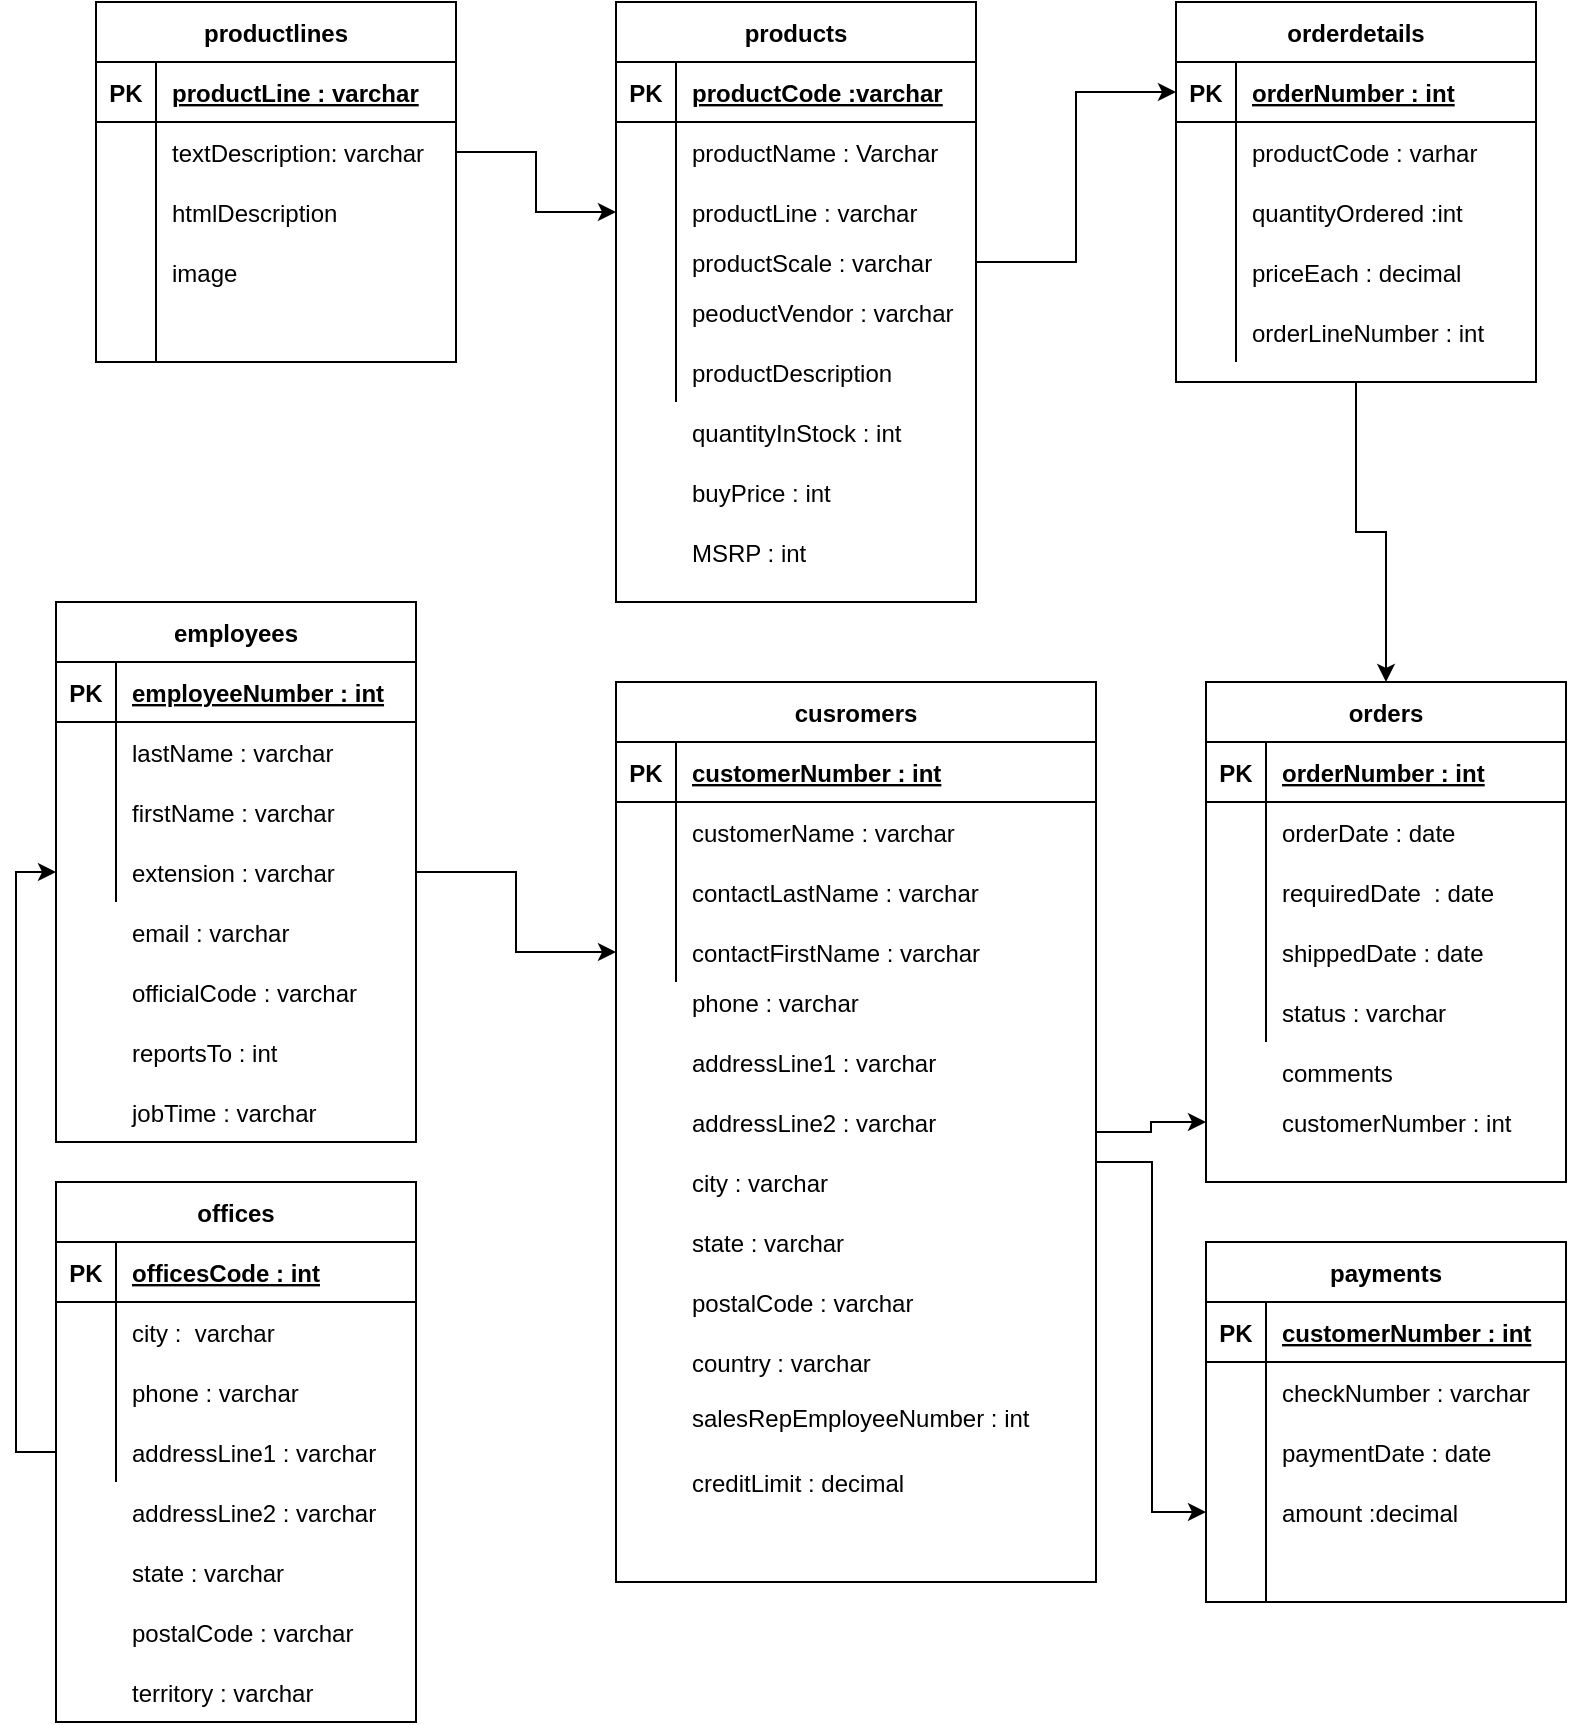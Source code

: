 <mxfile version="15.7.0" type="device"><diagram id="C5RBs43oDa-KdzZeNtuy" name="Page-1"><mxGraphModel dx="1320" dy="425" grid="1" gridSize="10" guides="1" tooltips="1" connect="1" arrows="1" fold="1" page="1" pageScale="1" pageWidth="827" pageHeight="1169" math="0" shadow="0"><root><mxCell id="WIyWlLk6GJQsqaUBKTNV-0"/><mxCell id="WIyWlLk6GJQsqaUBKTNV-1" parent="WIyWlLk6GJQsqaUBKTNV-0"/><mxCell id="HrNl_yJTbMuyoKswb4IN-84" value="products" style="shape=table;startSize=30;container=1;collapsible=1;childLayout=tableLayout;fixedRows=1;rowLines=0;fontStyle=1;align=center;resizeLast=1;" vertex="1" parent="WIyWlLk6GJQsqaUBKTNV-1"><mxGeometry x="320" y="40" width="180" height="300" as="geometry"/></mxCell><mxCell id="HrNl_yJTbMuyoKswb4IN-85" value="" style="shape=partialRectangle;collapsible=0;dropTarget=0;pointerEvents=0;fillColor=none;top=0;left=0;bottom=1;right=0;points=[[0,0.5],[1,0.5]];portConstraint=eastwest;" vertex="1" parent="HrNl_yJTbMuyoKswb4IN-84"><mxGeometry y="30" width="180" height="30" as="geometry"/></mxCell><mxCell id="HrNl_yJTbMuyoKswb4IN-86" value="PK" style="shape=partialRectangle;connectable=0;fillColor=none;top=0;left=0;bottom=0;right=0;fontStyle=1;overflow=hidden;" vertex="1" parent="HrNl_yJTbMuyoKswb4IN-85"><mxGeometry width="30" height="30" as="geometry"><mxRectangle width="30" height="30" as="alternateBounds"/></mxGeometry></mxCell><mxCell id="HrNl_yJTbMuyoKswb4IN-87" value="productCode :varchar" style="shape=partialRectangle;connectable=0;fillColor=none;top=0;left=0;bottom=0;right=0;align=left;spacingLeft=6;fontStyle=5;overflow=hidden;" vertex="1" parent="HrNl_yJTbMuyoKswb4IN-85"><mxGeometry x="30" width="150" height="30" as="geometry"><mxRectangle width="150" height="30" as="alternateBounds"/></mxGeometry></mxCell><mxCell id="HrNl_yJTbMuyoKswb4IN-88" value="" style="shape=partialRectangle;collapsible=0;dropTarget=0;pointerEvents=0;fillColor=none;top=0;left=0;bottom=0;right=0;points=[[0,0.5],[1,0.5]];portConstraint=eastwest;" vertex="1" parent="HrNl_yJTbMuyoKswb4IN-84"><mxGeometry y="60" width="180" height="30" as="geometry"/></mxCell><mxCell id="HrNl_yJTbMuyoKswb4IN-89" value="" style="shape=partialRectangle;connectable=0;fillColor=none;top=0;left=0;bottom=0;right=0;editable=1;overflow=hidden;" vertex="1" parent="HrNl_yJTbMuyoKswb4IN-88"><mxGeometry width="30" height="30" as="geometry"><mxRectangle width="30" height="30" as="alternateBounds"/></mxGeometry></mxCell><mxCell id="HrNl_yJTbMuyoKswb4IN-90" value="productName : Varchar" style="shape=partialRectangle;connectable=0;fillColor=none;top=0;left=0;bottom=0;right=0;align=left;spacingLeft=6;overflow=hidden;" vertex="1" parent="HrNl_yJTbMuyoKswb4IN-88"><mxGeometry x="30" width="150" height="30" as="geometry"><mxRectangle width="150" height="30" as="alternateBounds"/></mxGeometry></mxCell><mxCell id="HrNl_yJTbMuyoKswb4IN-91" value="" style="shape=partialRectangle;collapsible=0;dropTarget=0;pointerEvents=0;fillColor=none;top=0;left=0;bottom=0;right=0;points=[[0,0.5],[1,0.5]];portConstraint=eastwest;" vertex="1" parent="HrNl_yJTbMuyoKswb4IN-84"><mxGeometry y="90" width="180" height="30" as="geometry"/></mxCell><mxCell id="HrNl_yJTbMuyoKswb4IN-92" value="" style="shape=partialRectangle;connectable=0;fillColor=none;top=0;left=0;bottom=0;right=0;editable=1;overflow=hidden;" vertex="1" parent="HrNl_yJTbMuyoKswb4IN-91"><mxGeometry width="30" height="30" as="geometry"><mxRectangle width="30" height="30" as="alternateBounds"/></mxGeometry></mxCell><mxCell id="HrNl_yJTbMuyoKswb4IN-93" value="productLine : varchar" style="shape=partialRectangle;connectable=0;fillColor=none;top=0;left=0;bottom=0;right=0;align=left;spacingLeft=6;overflow=hidden;" vertex="1" parent="HrNl_yJTbMuyoKswb4IN-91"><mxGeometry x="30" width="150" height="30" as="geometry"><mxRectangle width="150" height="30" as="alternateBounds"/></mxGeometry></mxCell><mxCell id="HrNl_yJTbMuyoKswb4IN-94" value="" style="shape=partialRectangle;collapsible=0;dropTarget=0;pointerEvents=0;fillColor=none;top=0;left=0;bottom=0;right=0;points=[[0,0.5],[1,0.5]];portConstraint=eastwest;" vertex="1" parent="HrNl_yJTbMuyoKswb4IN-84"><mxGeometry y="120" width="180" height="20" as="geometry"/></mxCell><mxCell id="HrNl_yJTbMuyoKswb4IN-95" value="" style="shape=partialRectangle;connectable=0;fillColor=none;top=0;left=0;bottom=0;right=0;editable=1;overflow=hidden;" vertex="1" parent="HrNl_yJTbMuyoKswb4IN-94"><mxGeometry width="30" height="20" as="geometry"><mxRectangle width="30" height="20" as="alternateBounds"/></mxGeometry></mxCell><mxCell id="HrNl_yJTbMuyoKswb4IN-96" value="productScale : varchar " style="shape=partialRectangle;connectable=0;fillColor=none;top=0;left=0;bottom=0;right=0;align=left;spacingLeft=6;overflow=hidden;" vertex="1" parent="HrNl_yJTbMuyoKswb4IN-94"><mxGeometry x="30" width="150" height="20" as="geometry"><mxRectangle width="150" height="20" as="alternateBounds"/></mxGeometry></mxCell><mxCell id="HrNl_yJTbMuyoKswb4IN-97" value="" style="shape=partialRectangle;collapsible=0;dropTarget=0;pointerEvents=0;fillColor=none;top=0;left=0;bottom=0;right=0;points=[[0,0.5],[1,0.5]];portConstraint=eastwest;" vertex="1" parent="HrNl_yJTbMuyoKswb4IN-84"><mxGeometry y="140" width="180" height="30" as="geometry"/></mxCell><mxCell id="HrNl_yJTbMuyoKswb4IN-98" value="" style="shape=partialRectangle;connectable=0;fillColor=none;top=0;left=0;bottom=0;right=0;editable=1;overflow=hidden;" vertex="1" parent="HrNl_yJTbMuyoKswb4IN-97"><mxGeometry width="30" height="30" as="geometry"><mxRectangle width="30" height="30" as="alternateBounds"/></mxGeometry></mxCell><mxCell id="HrNl_yJTbMuyoKswb4IN-99" value="peoductVendor : varchar" style="shape=partialRectangle;connectable=0;fillColor=none;top=0;left=0;bottom=0;right=0;align=left;spacingLeft=6;overflow=hidden;" vertex="1" parent="HrNl_yJTbMuyoKswb4IN-97"><mxGeometry x="30" width="150" height="30" as="geometry"><mxRectangle width="150" height="30" as="alternateBounds"/></mxGeometry></mxCell><mxCell id="HrNl_yJTbMuyoKswb4IN-100" value="" style="shape=partialRectangle;collapsible=0;dropTarget=0;pointerEvents=0;fillColor=none;top=0;left=0;bottom=0;right=0;points=[[0,0.5],[1,0.5]];portConstraint=eastwest;" vertex="1" parent="HrNl_yJTbMuyoKswb4IN-84"><mxGeometry y="170" width="180" height="30" as="geometry"/></mxCell><mxCell id="HrNl_yJTbMuyoKswb4IN-101" value="" style="shape=partialRectangle;connectable=0;fillColor=none;top=0;left=0;bottom=0;right=0;editable=1;overflow=hidden;" vertex="1" parent="HrNl_yJTbMuyoKswb4IN-100"><mxGeometry width="30" height="30" as="geometry"><mxRectangle width="30" height="30" as="alternateBounds"/></mxGeometry></mxCell><mxCell id="HrNl_yJTbMuyoKswb4IN-102" value="productDescription" style="shape=partialRectangle;connectable=0;fillColor=none;top=0;left=0;bottom=0;right=0;align=left;spacingLeft=6;overflow=hidden;" vertex="1" parent="HrNl_yJTbMuyoKswb4IN-100"><mxGeometry x="30" width="150" height="30" as="geometry"><mxRectangle width="150" height="30" as="alternateBounds"/></mxGeometry></mxCell><mxCell id="HrNl_yJTbMuyoKswb4IN-103" value="productlines" style="shape=table;startSize=30;container=1;collapsible=1;childLayout=tableLayout;fixedRows=1;rowLines=0;fontStyle=1;align=center;resizeLast=1;" vertex="1" parent="WIyWlLk6GJQsqaUBKTNV-1"><mxGeometry x="60" y="40" width="180" height="180" as="geometry"/></mxCell><mxCell id="HrNl_yJTbMuyoKswb4IN-104" value="" style="shape=partialRectangle;collapsible=0;dropTarget=0;pointerEvents=0;fillColor=none;top=0;left=0;bottom=1;right=0;points=[[0,0.5],[1,0.5]];portConstraint=eastwest;" vertex="1" parent="HrNl_yJTbMuyoKswb4IN-103"><mxGeometry y="30" width="180" height="30" as="geometry"/></mxCell><mxCell id="HrNl_yJTbMuyoKswb4IN-105" value="PK" style="shape=partialRectangle;connectable=0;fillColor=none;top=0;left=0;bottom=0;right=0;fontStyle=1;overflow=hidden;" vertex="1" parent="HrNl_yJTbMuyoKswb4IN-104"><mxGeometry width="30" height="30" as="geometry"><mxRectangle width="30" height="30" as="alternateBounds"/></mxGeometry></mxCell><mxCell id="HrNl_yJTbMuyoKswb4IN-106" value="productLine : varchar" style="shape=partialRectangle;connectable=0;fillColor=none;top=0;left=0;bottom=0;right=0;align=left;spacingLeft=6;fontStyle=5;overflow=hidden;" vertex="1" parent="HrNl_yJTbMuyoKswb4IN-104"><mxGeometry x="30" width="150" height="30" as="geometry"><mxRectangle width="150" height="30" as="alternateBounds"/></mxGeometry></mxCell><mxCell id="HrNl_yJTbMuyoKswb4IN-107" value="" style="shape=partialRectangle;collapsible=0;dropTarget=0;pointerEvents=0;fillColor=none;top=0;left=0;bottom=0;right=0;points=[[0,0.5],[1,0.5]];portConstraint=eastwest;" vertex="1" parent="HrNl_yJTbMuyoKswb4IN-103"><mxGeometry y="60" width="180" height="30" as="geometry"/></mxCell><mxCell id="HrNl_yJTbMuyoKswb4IN-108" value="" style="shape=partialRectangle;connectable=0;fillColor=none;top=0;left=0;bottom=0;right=0;editable=1;overflow=hidden;" vertex="1" parent="HrNl_yJTbMuyoKswb4IN-107"><mxGeometry width="30" height="30" as="geometry"><mxRectangle width="30" height="30" as="alternateBounds"/></mxGeometry></mxCell><mxCell id="HrNl_yJTbMuyoKswb4IN-109" value="textDescription: varchar" style="shape=partialRectangle;connectable=0;fillColor=none;top=0;left=0;bottom=0;right=0;align=left;spacingLeft=6;overflow=hidden;" vertex="1" parent="HrNl_yJTbMuyoKswb4IN-107"><mxGeometry x="30" width="150" height="30" as="geometry"><mxRectangle width="150" height="30" as="alternateBounds"/></mxGeometry></mxCell><mxCell id="HrNl_yJTbMuyoKswb4IN-110" value="" style="shape=partialRectangle;collapsible=0;dropTarget=0;pointerEvents=0;fillColor=none;top=0;left=0;bottom=0;right=0;points=[[0,0.5],[1,0.5]];portConstraint=eastwest;" vertex="1" parent="HrNl_yJTbMuyoKswb4IN-103"><mxGeometry y="90" width="180" height="30" as="geometry"/></mxCell><mxCell id="HrNl_yJTbMuyoKswb4IN-111" value="" style="shape=partialRectangle;connectable=0;fillColor=none;top=0;left=0;bottom=0;right=0;editable=1;overflow=hidden;" vertex="1" parent="HrNl_yJTbMuyoKswb4IN-110"><mxGeometry width="30" height="30" as="geometry"><mxRectangle width="30" height="30" as="alternateBounds"/></mxGeometry></mxCell><mxCell id="HrNl_yJTbMuyoKswb4IN-112" value="htmlDescription" style="shape=partialRectangle;connectable=0;fillColor=none;top=0;left=0;bottom=0;right=0;align=left;spacingLeft=6;overflow=hidden;" vertex="1" parent="HrNl_yJTbMuyoKswb4IN-110"><mxGeometry x="30" width="150" height="30" as="geometry"><mxRectangle width="150" height="30" as="alternateBounds"/></mxGeometry></mxCell><mxCell id="HrNl_yJTbMuyoKswb4IN-113" value="" style="shape=partialRectangle;collapsible=0;dropTarget=0;pointerEvents=0;fillColor=none;top=0;left=0;bottom=0;right=0;points=[[0,0.5],[1,0.5]];portConstraint=eastwest;" vertex="1" parent="HrNl_yJTbMuyoKswb4IN-103"><mxGeometry y="120" width="180" height="30" as="geometry"/></mxCell><mxCell id="HrNl_yJTbMuyoKswb4IN-114" value="" style="shape=partialRectangle;connectable=0;fillColor=none;top=0;left=0;bottom=0;right=0;editable=1;overflow=hidden;" vertex="1" parent="HrNl_yJTbMuyoKswb4IN-113"><mxGeometry width="30" height="30" as="geometry"><mxRectangle width="30" height="30" as="alternateBounds"/></mxGeometry></mxCell><mxCell id="HrNl_yJTbMuyoKswb4IN-115" value="image" style="shape=partialRectangle;connectable=0;fillColor=none;top=0;left=0;bottom=0;right=0;align=left;spacingLeft=6;overflow=hidden;" vertex="1" parent="HrNl_yJTbMuyoKswb4IN-113"><mxGeometry x="30" width="150" height="30" as="geometry"><mxRectangle width="150" height="30" as="alternateBounds"/></mxGeometry></mxCell><mxCell id="HrNl_yJTbMuyoKswb4IN-116" value="" style="shape=partialRectangle;collapsible=0;dropTarget=0;pointerEvents=0;fillColor=none;top=0;left=0;bottom=0;right=0;points=[[0,0.5],[1,0.5]];portConstraint=eastwest;" vertex="1" parent="HrNl_yJTbMuyoKswb4IN-103"><mxGeometry y="150" width="180" height="30" as="geometry"/></mxCell><mxCell id="HrNl_yJTbMuyoKswb4IN-117" value="" style="shape=partialRectangle;connectable=0;fillColor=none;top=0;left=0;bottom=0;right=0;editable=1;overflow=hidden;" vertex="1" parent="HrNl_yJTbMuyoKswb4IN-116"><mxGeometry width="30" height="30" as="geometry"><mxRectangle width="30" height="30" as="alternateBounds"/></mxGeometry></mxCell><mxCell id="HrNl_yJTbMuyoKswb4IN-118" value="" style="shape=partialRectangle;connectable=0;fillColor=none;top=0;left=0;bottom=0;right=0;align=left;spacingLeft=6;overflow=hidden;" vertex="1" parent="HrNl_yJTbMuyoKswb4IN-116"><mxGeometry x="30" width="150" height="30" as="geometry"><mxRectangle width="150" height="30" as="alternateBounds"/></mxGeometry></mxCell><mxCell id="HrNl_yJTbMuyoKswb4IN-243" style="edgeStyle=orthogonalEdgeStyle;rounded=0;orthogonalLoop=1;jettySize=auto;html=1;" edge="1" parent="WIyWlLk6GJQsqaUBKTNV-1" source="HrNl_yJTbMuyoKswb4IN-120" target="HrNl_yJTbMuyoKswb4IN-151"><mxGeometry relative="1" as="geometry"/></mxCell><mxCell id="HrNl_yJTbMuyoKswb4IN-120" value="orderdetails" style="shape=table;startSize=30;container=1;collapsible=1;childLayout=tableLayout;fixedRows=1;rowLines=0;fontStyle=1;align=center;resizeLast=1;" vertex="1" parent="WIyWlLk6GJQsqaUBKTNV-1"><mxGeometry x="600" y="40" width="180" height="190" as="geometry"/></mxCell><mxCell id="HrNl_yJTbMuyoKswb4IN-121" value="" style="shape=partialRectangle;collapsible=0;dropTarget=0;pointerEvents=0;fillColor=none;top=0;left=0;bottom=1;right=0;points=[[0,0.5],[1,0.5]];portConstraint=eastwest;" vertex="1" parent="HrNl_yJTbMuyoKswb4IN-120"><mxGeometry y="30" width="180" height="30" as="geometry"/></mxCell><mxCell id="HrNl_yJTbMuyoKswb4IN-122" value="PK" style="shape=partialRectangle;connectable=0;fillColor=none;top=0;left=0;bottom=0;right=0;fontStyle=1;overflow=hidden;" vertex="1" parent="HrNl_yJTbMuyoKswb4IN-121"><mxGeometry width="30" height="30" as="geometry"><mxRectangle width="30" height="30" as="alternateBounds"/></mxGeometry></mxCell><mxCell id="HrNl_yJTbMuyoKswb4IN-123" value="orderNumber : int" style="shape=partialRectangle;connectable=0;fillColor=none;top=0;left=0;bottom=0;right=0;align=left;spacingLeft=6;fontStyle=5;overflow=hidden;" vertex="1" parent="HrNl_yJTbMuyoKswb4IN-121"><mxGeometry x="30" width="150" height="30" as="geometry"><mxRectangle width="150" height="30" as="alternateBounds"/></mxGeometry></mxCell><mxCell id="HrNl_yJTbMuyoKswb4IN-124" value="" style="shape=partialRectangle;collapsible=0;dropTarget=0;pointerEvents=0;fillColor=none;top=0;left=0;bottom=0;right=0;points=[[0,0.5],[1,0.5]];portConstraint=eastwest;" vertex="1" parent="HrNl_yJTbMuyoKswb4IN-120"><mxGeometry y="60" width="180" height="30" as="geometry"/></mxCell><mxCell id="HrNl_yJTbMuyoKswb4IN-125" value="" style="shape=partialRectangle;connectable=0;fillColor=none;top=0;left=0;bottom=0;right=0;editable=1;overflow=hidden;" vertex="1" parent="HrNl_yJTbMuyoKswb4IN-124"><mxGeometry width="30" height="30" as="geometry"><mxRectangle width="30" height="30" as="alternateBounds"/></mxGeometry></mxCell><mxCell id="HrNl_yJTbMuyoKswb4IN-126" value="productCode : varhar" style="shape=partialRectangle;connectable=0;fillColor=none;top=0;left=0;bottom=0;right=0;align=left;spacingLeft=6;overflow=hidden;" vertex="1" parent="HrNl_yJTbMuyoKswb4IN-124"><mxGeometry x="30" width="150" height="30" as="geometry"><mxRectangle width="150" height="30" as="alternateBounds"/></mxGeometry></mxCell><mxCell id="HrNl_yJTbMuyoKswb4IN-127" value="" style="shape=partialRectangle;collapsible=0;dropTarget=0;pointerEvents=0;fillColor=none;top=0;left=0;bottom=0;right=0;points=[[0,0.5],[1,0.5]];portConstraint=eastwest;" vertex="1" parent="HrNl_yJTbMuyoKswb4IN-120"><mxGeometry y="90" width="180" height="30" as="geometry"/></mxCell><mxCell id="HrNl_yJTbMuyoKswb4IN-128" value="" style="shape=partialRectangle;connectable=0;fillColor=none;top=0;left=0;bottom=0;right=0;editable=1;overflow=hidden;" vertex="1" parent="HrNl_yJTbMuyoKswb4IN-127"><mxGeometry width="30" height="30" as="geometry"><mxRectangle width="30" height="30" as="alternateBounds"/></mxGeometry></mxCell><mxCell id="HrNl_yJTbMuyoKswb4IN-129" value="quantityOrdered :int" style="shape=partialRectangle;connectable=0;fillColor=none;top=0;left=0;bottom=0;right=0;align=left;spacingLeft=6;overflow=hidden;" vertex="1" parent="HrNl_yJTbMuyoKswb4IN-127"><mxGeometry x="30" width="150" height="30" as="geometry"><mxRectangle width="150" height="30" as="alternateBounds"/></mxGeometry></mxCell><mxCell id="HrNl_yJTbMuyoKswb4IN-130" value="" style="shape=partialRectangle;collapsible=0;dropTarget=0;pointerEvents=0;fillColor=none;top=0;left=0;bottom=0;right=0;points=[[0,0.5],[1,0.5]];portConstraint=eastwest;" vertex="1" parent="HrNl_yJTbMuyoKswb4IN-120"><mxGeometry y="120" width="180" height="30" as="geometry"/></mxCell><mxCell id="HrNl_yJTbMuyoKswb4IN-131" value="" style="shape=partialRectangle;connectable=0;fillColor=none;top=0;left=0;bottom=0;right=0;editable=1;overflow=hidden;" vertex="1" parent="HrNl_yJTbMuyoKswb4IN-130"><mxGeometry width="30" height="30" as="geometry"><mxRectangle width="30" height="30" as="alternateBounds"/></mxGeometry></mxCell><mxCell id="HrNl_yJTbMuyoKswb4IN-132" value="priceEach : decimal" style="shape=partialRectangle;connectable=0;fillColor=none;top=0;left=0;bottom=0;right=0;align=left;spacingLeft=6;overflow=hidden;" vertex="1" parent="HrNl_yJTbMuyoKswb4IN-130"><mxGeometry x="30" width="150" height="30" as="geometry"><mxRectangle width="150" height="30" as="alternateBounds"/></mxGeometry></mxCell><mxCell id="HrNl_yJTbMuyoKswb4IN-133" value="" style="shape=partialRectangle;collapsible=0;dropTarget=0;pointerEvents=0;fillColor=none;top=0;left=0;bottom=0;right=0;points=[[0,0.5],[1,0.5]];portConstraint=eastwest;" vertex="1" parent="HrNl_yJTbMuyoKswb4IN-120"><mxGeometry y="150" width="180" height="30" as="geometry"/></mxCell><mxCell id="HrNl_yJTbMuyoKswb4IN-134" value="" style="shape=partialRectangle;connectable=0;fillColor=none;top=0;left=0;bottom=0;right=0;editable=1;overflow=hidden;" vertex="1" parent="HrNl_yJTbMuyoKswb4IN-133"><mxGeometry width="30" height="30" as="geometry"><mxRectangle width="30" height="30" as="alternateBounds"/></mxGeometry></mxCell><mxCell id="HrNl_yJTbMuyoKswb4IN-135" value="orderLineNumber : int" style="shape=partialRectangle;connectable=0;fillColor=none;top=0;left=0;bottom=0;right=0;align=left;spacingLeft=6;overflow=hidden;" vertex="1" parent="HrNl_yJTbMuyoKswb4IN-133"><mxGeometry x="30" width="150" height="30" as="geometry"><mxRectangle width="150" height="30" as="alternateBounds"/></mxGeometry></mxCell><mxCell id="HrNl_yJTbMuyoKswb4IN-136" style="edgeStyle=orthogonalEdgeStyle;rounded=0;orthogonalLoop=1;jettySize=auto;html=1;exitX=1;exitY=0.5;exitDx=0;exitDy=0;entryX=0;entryY=0.5;entryDx=0;entryDy=0;" edge="1" parent="WIyWlLk6GJQsqaUBKTNV-1" source="HrNl_yJTbMuyoKswb4IN-94" target="HrNl_yJTbMuyoKswb4IN-121"><mxGeometry relative="1" as="geometry"/></mxCell><mxCell id="HrNl_yJTbMuyoKswb4IN-239" value="" style="edgeStyle=orthogonalEdgeStyle;rounded=0;orthogonalLoop=1;jettySize=auto;html=1;" edge="1" parent="WIyWlLk6GJQsqaUBKTNV-1" source="HrNl_yJTbMuyoKswb4IN-137" target="HrNl_yJTbMuyoKswb4IN-191"><mxGeometry relative="1" as="geometry"/></mxCell><mxCell id="HrNl_yJTbMuyoKswb4IN-137" value="employees" style="shape=table;startSize=30;container=1;collapsible=1;childLayout=tableLayout;fixedRows=1;rowLines=0;fontStyle=1;align=center;resizeLast=1;" vertex="1" parent="WIyWlLk6GJQsqaUBKTNV-1"><mxGeometry x="40" y="340" width="180" height="270" as="geometry"/></mxCell><mxCell id="HrNl_yJTbMuyoKswb4IN-138" value="" style="shape=partialRectangle;collapsible=0;dropTarget=0;pointerEvents=0;fillColor=none;top=0;left=0;bottom=1;right=0;points=[[0,0.5],[1,0.5]];portConstraint=eastwest;" vertex="1" parent="HrNl_yJTbMuyoKswb4IN-137"><mxGeometry y="30" width="180" height="30" as="geometry"/></mxCell><mxCell id="HrNl_yJTbMuyoKswb4IN-139" value="PK" style="shape=partialRectangle;connectable=0;fillColor=none;top=0;left=0;bottom=0;right=0;fontStyle=1;overflow=hidden;" vertex="1" parent="HrNl_yJTbMuyoKswb4IN-138"><mxGeometry width="30" height="30" as="geometry"><mxRectangle width="30" height="30" as="alternateBounds"/></mxGeometry></mxCell><mxCell id="HrNl_yJTbMuyoKswb4IN-140" value="employeeNumber : int" style="shape=partialRectangle;connectable=0;fillColor=none;top=0;left=0;bottom=0;right=0;align=left;spacingLeft=6;fontStyle=5;overflow=hidden;" vertex="1" parent="HrNl_yJTbMuyoKswb4IN-138"><mxGeometry x="30" width="150" height="30" as="geometry"><mxRectangle width="150" height="30" as="alternateBounds"/></mxGeometry></mxCell><mxCell id="HrNl_yJTbMuyoKswb4IN-141" value="" style="shape=partialRectangle;collapsible=0;dropTarget=0;pointerEvents=0;fillColor=none;top=0;left=0;bottom=0;right=0;points=[[0,0.5],[1,0.5]];portConstraint=eastwest;" vertex="1" parent="HrNl_yJTbMuyoKswb4IN-137"><mxGeometry y="60" width="180" height="30" as="geometry"/></mxCell><mxCell id="HrNl_yJTbMuyoKswb4IN-142" value="" style="shape=partialRectangle;connectable=0;fillColor=none;top=0;left=0;bottom=0;right=0;editable=1;overflow=hidden;" vertex="1" parent="HrNl_yJTbMuyoKswb4IN-141"><mxGeometry width="30" height="30" as="geometry"><mxRectangle width="30" height="30" as="alternateBounds"/></mxGeometry></mxCell><mxCell id="HrNl_yJTbMuyoKswb4IN-143" value="lastName : varchar" style="shape=partialRectangle;connectable=0;fillColor=none;top=0;left=0;bottom=0;right=0;align=left;spacingLeft=6;overflow=hidden;" vertex="1" parent="HrNl_yJTbMuyoKswb4IN-141"><mxGeometry x="30" width="150" height="30" as="geometry"><mxRectangle width="150" height="30" as="alternateBounds"/></mxGeometry></mxCell><mxCell id="HrNl_yJTbMuyoKswb4IN-144" value="" style="shape=partialRectangle;collapsible=0;dropTarget=0;pointerEvents=0;fillColor=none;top=0;left=0;bottom=0;right=0;points=[[0,0.5],[1,0.5]];portConstraint=eastwest;" vertex="1" parent="HrNl_yJTbMuyoKswb4IN-137"><mxGeometry y="90" width="180" height="30" as="geometry"/></mxCell><mxCell id="HrNl_yJTbMuyoKswb4IN-145" value="" style="shape=partialRectangle;connectable=0;fillColor=none;top=0;left=0;bottom=0;right=0;editable=1;overflow=hidden;" vertex="1" parent="HrNl_yJTbMuyoKswb4IN-144"><mxGeometry width="30" height="30" as="geometry"><mxRectangle width="30" height="30" as="alternateBounds"/></mxGeometry></mxCell><mxCell id="HrNl_yJTbMuyoKswb4IN-146" value="firstName : varchar" style="shape=partialRectangle;connectable=0;fillColor=none;top=0;left=0;bottom=0;right=0;align=left;spacingLeft=6;overflow=hidden;" vertex="1" parent="HrNl_yJTbMuyoKswb4IN-144"><mxGeometry x="30" width="150" height="30" as="geometry"><mxRectangle width="150" height="30" as="alternateBounds"/></mxGeometry></mxCell><mxCell id="HrNl_yJTbMuyoKswb4IN-147" value="" style="shape=partialRectangle;collapsible=0;dropTarget=0;pointerEvents=0;fillColor=none;top=0;left=0;bottom=0;right=0;points=[[0,0.5],[1,0.5]];portConstraint=eastwest;" vertex="1" parent="HrNl_yJTbMuyoKswb4IN-137"><mxGeometry y="120" width="180" height="30" as="geometry"/></mxCell><mxCell id="HrNl_yJTbMuyoKswb4IN-148" value="" style="shape=partialRectangle;connectable=0;fillColor=none;top=0;left=0;bottom=0;right=0;editable=1;overflow=hidden;" vertex="1" parent="HrNl_yJTbMuyoKswb4IN-147"><mxGeometry width="30" height="30" as="geometry"><mxRectangle width="30" height="30" as="alternateBounds"/></mxGeometry></mxCell><mxCell id="HrNl_yJTbMuyoKswb4IN-149" value="extension : varchar" style="shape=partialRectangle;connectable=0;fillColor=none;top=0;left=0;bottom=0;right=0;align=left;spacingLeft=6;overflow=hidden;" vertex="1" parent="HrNl_yJTbMuyoKswb4IN-147"><mxGeometry x="30" width="150" height="30" as="geometry"><mxRectangle width="150" height="30" as="alternateBounds"/></mxGeometry></mxCell><mxCell id="HrNl_yJTbMuyoKswb4IN-151" value="orders" style="shape=table;startSize=30;container=1;collapsible=1;childLayout=tableLayout;fixedRows=1;rowLines=0;fontStyle=1;align=center;resizeLast=1;" vertex="1" parent="WIyWlLk6GJQsqaUBKTNV-1"><mxGeometry x="615" y="380" width="180" height="250" as="geometry"/></mxCell><mxCell id="HrNl_yJTbMuyoKswb4IN-152" value="" style="shape=partialRectangle;collapsible=0;dropTarget=0;pointerEvents=0;fillColor=none;top=0;left=0;bottom=1;right=0;points=[[0,0.5],[1,0.5]];portConstraint=eastwest;" vertex="1" parent="HrNl_yJTbMuyoKswb4IN-151"><mxGeometry y="30" width="180" height="30" as="geometry"/></mxCell><mxCell id="HrNl_yJTbMuyoKswb4IN-153" value="PK" style="shape=partialRectangle;connectable=0;fillColor=none;top=0;left=0;bottom=0;right=0;fontStyle=1;overflow=hidden;" vertex="1" parent="HrNl_yJTbMuyoKswb4IN-152"><mxGeometry width="30" height="30" as="geometry"><mxRectangle width="30" height="30" as="alternateBounds"/></mxGeometry></mxCell><mxCell id="HrNl_yJTbMuyoKswb4IN-154" value="orderNumber : int" style="shape=partialRectangle;connectable=0;fillColor=none;top=0;left=0;bottom=0;right=0;align=left;spacingLeft=6;fontStyle=5;overflow=hidden;" vertex="1" parent="HrNl_yJTbMuyoKswb4IN-152"><mxGeometry x="30" width="150" height="30" as="geometry"><mxRectangle width="150" height="30" as="alternateBounds"/></mxGeometry></mxCell><mxCell id="HrNl_yJTbMuyoKswb4IN-155" value="" style="shape=partialRectangle;collapsible=0;dropTarget=0;pointerEvents=0;fillColor=none;top=0;left=0;bottom=0;right=0;points=[[0,0.5],[1,0.5]];portConstraint=eastwest;" vertex="1" parent="HrNl_yJTbMuyoKswb4IN-151"><mxGeometry y="60" width="180" height="30" as="geometry"/></mxCell><mxCell id="HrNl_yJTbMuyoKswb4IN-156" value="" style="shape=partialRectangle;connectable=0;fillColor=none;top=0;left=0;bottom=0;right=0;editable=1;overflow=hidden;" vertex="1" parent="HrNl_yJTbMuyoKswb4IN-155"><mxGeometry width="30" height="30" as="geometry"><mxRectangle width="30" height="30" as="alternateBounds"/></mxGeometry></mxCell><mxCell id="HrNl_yJTbMuyoKswb4IN-157" value="orderDate : date" style="shape=partialRectangle;connectable=0;fillColor=none;top=0;left=0;bottom=0;right=0;align=left;spacingLeft=6;overflow=hidden;" vertex="1" parent="HrNl_yJTbMuyoKswb4IN-155"><mxGeometry x="30" width="150" height="30" as="geometry"><mxRectangle width="150" height="30" as="alternateBounds"/></mxGeometry></mxCell><mxCell id="HrNl_yJTbMuyoKswb4IN-158" value="" style="shape=partialRectangle;collapsible=0;dropTarget=0;pointerEvents=0;fillColor=none;top=0;left=0;bottom=0;right=0;points=[[0,0.5],[1,0.5]];portConstraint=eastwest;" vertex="1" parent="HrNl_yJTbMuyoKswb4IN-151"><mxGeometry y="90" width="180" height="30" as="geometry"/></mxCell><mxCell id="HrNl_yJTbMuyoKswb4IN-159" value="" style="shape=partialRectangle;connectable=0;fillColor=none;top=0;left=0;bottom=0;right=0;editable=1;overflow=hidden;" vertex="1" parent="HrNl_yJTbMuyoKswb4IN-158"><mxGeometry width="30" height="30" as="geometry"><mxRectangle width="30" height="30" as="alternateBounds"/></mxGeometry></mxCell><mxCell id="HrNl_yJTbMuyoKswb4IN-160" value="requiredDate  : date" style="shape=partialRectangle;connectable=0;fillColor=none;top=0;left=0;bottom=0;right=0;align=left;spacingLeft=6;overflow=hidden;" vertex="1" parent="HrNl_yJTbMuyoKswb4IN-158"><mxGeometry x="30" width="150" height="30" as="geometry"><mxRectangle width="150" height="30" as="alternateBounds"/></mxGeometry></mxCell><mxCell id="HrNl_yJTbMuyoKswb4IN-161" value="" style="shape=partialRectangle;collapsible=0;dropTarget=0;pointerEvents=0;fillColor=none;top=0;left=0;bottom=0;right=0;points=[[0,0.5],[1,0.5]];portConstraint=eastwest;" vertex="1" parent="HrNl_yJTbMuyoKswb4IN-151"><mxGeometry y="120" width="180" height="30" as="geometry"/></mxCell><mxCell id="HrNl_yJTbMuyoKswb4IN-162" value="" style="shape=partialRectangle;connectable=0;fillColor=none;top=0;left=0;bottom=0;right=0;editable=1;overflow=hidden;" vertex="1" parent="HrNl_yJTbMuyoKswb4IN-161"><mxGeometry width="30" height="30" as="geometry"><mxRectangle width="30" height="30" as="alternateBounds"/></mxGeometry></mxCell><mxCell id="HrNl_yJTbMuyoKswb4IN-163" value="shippedDate : date" style="shape=partialRectangle;connectable=0;fillColor=none;top=0;left=0;bottom=0;right=0;align=left;spacingLeft=6;overflow=hidden;" vertex="1" parent="HrNl_yJTbMuyoKswb4IN-161"><mxGeometry x="30" width="150" height="30" as="geometry"><mxRectangle width="150" height="30" as="alternateBounds"/></mxGeometry></mxCell><mxCell id="HrNl_yJTbMuyoKswb4IN-164" value="" style="shape=partialRectangle;collapsible=0;dropTarget=0;pointerEvents=0;fillColor=none;top=0;left=0;bottom=0;right=0;points=[[0,0.5],[1,0.5]];portConstraint=eastwest;" vertex="1" parent="HrNl_yJTbMuyoKswb4IN-151"><mxGeometry y="150" width="180" height="30" as="geometry"/></mxCell><mxCell id="HrNl_yJTbMuyoKswb4IN-165" value="" style="shape=partialRectangle;connectable=0;fillColor=none;top=0;left=0;bottom=0;right=0;editable=1;overflow=hidden;" vertex="1" parent="HrNl_yJTbMuyoKswb4IN-164"><mxGeometry width="30" height="30" as="geometry"><mxRectangle width="30" height="30" as="alternateBounds"/></mxGeometry></mxCell><mxCell id="HrNl_yJTbMuyoKswb4IN-166" value="status : varchar" style="shape=partialRectangle;connectable=0;fillColor=none;top=0;left=0;bottom=0;right=0;align=left;spacingLeft=6;overflow=hidden;" vertex="1" parent="HrNl_yJTbMuyoKswb4IN-164"><mxGeometry x="30" width="150" height="30" as="geometry"><mxRectangle width="150" height="30" as="alternateBounds"/></mxGeometry></mxCell><mxCell id="HrNl_yJTbMuyoKswb4IN-168" value="quantityInStock : int" style="shape=partialRectangle;connectable=0;fillColor=none;top=0;left=0;bottom=0;right=0;align=left;spacingLeft=6;overflow=hidden;" vertex="1" parent="WIyWlLk6GJQsqaUBKTNV-1"><mxGeometry x="350" y="240" width="150" height="30" as="geometry"><mxRectangle width="150" height="30" as="alternateBounds"/></mxGeometry></mxCell><mxCell id="HrNl_yJTbMuyoKswb4IN-169" value="buyPrice : int" style="shape=partialRectangle;connectable=0;fillColor=none;top=0;left=0;bottom=0;right=0;align=left;spacingLeft=6;overflow=hidden;" vertex="1" parent="WIyWlLk6GJQsqaUBKTNV-1"><mxGeometry x="350" y="270" width="150" height="30" as="geometry"><mxRectangle width="150" height="30" as="alternateBounds"/></mxGeometry></mxCell><mxCell id="HrNl_yJTbMuyoKswb4IN-170" value="MSRP : int" style="shape=partialRectangle;connectable=0;fillColor=none;top=0;left=0;bottom=0;right=0;align=left;spacingLeft=6;overflow=hidden;" vertex="1" parent="WIyWlLk6GJQsqaUBKTNV-1"><mxGeometry x="350" y="300" width="150" height="30" as="geometry"><mxRectangle width="150" height="30" as="alternateBounds"/></mxGeometry></mxCell><mxCell id="HrNl_yJTbMuyoKswb4IN-171" value="" style="shape=partialRectangle;collapsible=0;dropTarget=0;pointerEvents=0;fillColor=none;top=0;left=0;bottom=0;right=0;points=[[0,0.5],[1,0.5]];portConstraint=eastwest;" vertex="1" parent="WIyWlLk6GJQsqaUBKTNV-1"><mxGeometry x="615" y="560" width="180" height="30" as="geometry"/></mxCell><mxCell id="HrNl_yJTbMuyoKswb4IN-172" value="" style="shape=partialRectangle;connectable=0;fillColor=none;top=0;left=0;bottom=0;right=0;editable=1;overflow=hidden;" vertex="1" parent="HrNl_yJTbMuyoKswb4IN-171"><mxGeometry width="30" height="30" as="geometry"><mxRectangle width="30" height="30" as="alternateBounds"/></mxGeometry></mxCell><mxCell id="HrNl_yJTbMuyoKswb4IN-173" value="comments " style="shape=partialRectangle;connectable=0;fillColor=none;top=0;left=0;bottom=0;right=0;align=left;spacingLeft=6;overflow=hidden;" vertex="1" parent="HrNl_yJTbMuyoKswb4IN-171"><mxGeometry x="30" width="150" height="30" as="geometry"><mxRectangle width="150" height="30" as="alternateBounds"/></mxGeometry></mxCell><mxCell id="HrNl_yJTbMuyoKswb4IN-174" value="" style="shape=partialRectangle;collapsible=0;dropTarget=0;pointerEvents=0;fillColor=none;top=0;left=0;bottom=0;right=0;points=[[0,0.5],[1,0.5]];portConstraint=eastwest;" vertex="1" parent="WIyWlLk6GJQsqaUBKTNV-1"><mxGeometry x="615" y="585" width="180" height="30" as="geometry"/></mxCell><mxCell id="HrNl_yJTbMuyoKswb4IN-175" value="" style="shape=partialRectangle;connectable=0;fillColor=none;top=0;left=0;bottom=0;right=0;editable=1;overflow=hidden;" vertex="1" parent="HrNl_yJTbMuyoKswb4IN-174"><mxGeometry width="30" height="30" as="geometry"><mxRectangle width="30" height="30" as="alternateBounds"/></mxGeometry></mxCell><mxCell id="HrNl_yJTbMuyoKswb4IN-176" value="customerNumber : int" style="shape=partialRectangle;connectable=0;fillColor=none;top=0;left=0;bottom=0;right=0;align=left;spacingLeft=6;overflow=hidden;" vertex="1" parent="HrNl_yJTbMuyoKswb4IN-174"><mxGeometry x="30" width="150" height="30" as="geometry"><mxRectangle width="150" height="30" as="alternateBounds"/></mxGeometry></mxCell><mxCell id="HrNl_yJTbMuyoKswb4IN-177" value="email : varchar" style="shape=partialRectangle;connectable=0;fillColor=none;top=0;left=0;bottom=0;right=0;align=left;spacingLeft=6;overflow=hidden;" vertex="1" parent="WIyWlLk6GJQsqaUBKTNV-1"><mxGeometry x="70" y="490" width="150" height="30" as="geometry"><mxRectangle width="150" height="30" as="alternateBounds"/></mxGeometry></mxCell><mxCell id="HrNl_yJTbMuyoKswb4IN-178" value="officialCode : varchar" style="shape=partialRectangle;connectable=0;fillColor=none;top=0;left=0;bottom=0;right=0;align=left;spacingLeft=6;overflow=hidden;" vertex="1" parent="WIyWlLk6GJQsqaUBKTNV-1"><mxGeometry x="70" y="520" width="150" height="30" as="geometry"><mxRectangle width="150" height="30" as="alternateBounds"/></mxGeometry></mxCell><mxCell id="HrNl_yJTbMuyoKswb4IN-179" value="reportsTo : int" style="shape=partialRectangle;connectable=0;fillColor=none;top=0;left=0;bottom=0;right=0;align=left;spacingLeft=6;overflow=hidden;" vertex="1" parent="WIyWlLk6GJQsqaUBKTNV-1"><mxGeometry x="70" y="550" width="150" height="30" as="geometry"><mxRectangle width="150" height="30" as="alternateBounds"/></mxGeometry></mxCell><mxCell id="HrNl_yJTbMuyoKswb4IN-180" value="jobTime : varchar" style="shape=partialRectangle;connectable=0;fillColor=none;top=0;left=0;bottom=0;right=0;align=left;spacingLeft=6;overflow=hidden;" vertex="1" parent="WIyWlLk6GJQsqaUBKTNV-1"><mxGeometry x="70" y="580" width="150" height="30" as="geometry"><mxRectangle width="150" height="30" as="alternateBounds"/></mxGeometry></mxCell><mxCell id="HrNl_yJTbMuyoKswb4IN-241" value="" style="edgeStyle=orthogonalEdgeStyle;rounded=0;orthogonalLoop=1;jettySize=auto;html=1;" edge="1" parent="WIyWlLk6GJQsqaUBKTNV-1" source="HrNl_yJTbMuyoKswb4IN-181" target="HrNl_yJTbMuyoKswb4IN-174"><mxGeometry relative="1" as="geometry"/></mxCell><mxCell id="HrNl_yJTbMuyoKswb4IN-242" style="edgeStyle=orthogonalEdgeStyle;rounded=0;orthogonalLoop=1;jettySize=auto;html=1;" edge="1" parent="WIyWlLk6GJQsqaUBKTNV-1" source="HrNl_yJTbMuyoKswb4IN-181" target="HrNl_yJTbMuyoKswb4IN-232"><mxGeometry relative="1" as="geometry"><Array as="points"><mxPoint x="588" y="620"/><mxPoint x="588" y="795"/></Array></mxGeometry></mxCell><mxCell id="HrNl_yJTbMuyoKswb4IN-181" value="cusromers" style="shape=table;startSize=30;container=1;collapsible=1;childLayout=tableLayout;fixedRows=1;rowLines=0;fontStyle=1;align=center;resizeLast=1;" vertex="1" parent="WIyWlLk6GJQsqaUBKTNV-1"><mxGeometry x="320" y="380" width="240" height="450" as="geometry"/></mxCell><mxCell id="HrNl_yJTbMuyoKswb4IN-182" value="" style="shape=partialRectangle;collapsible=0;dropTarget=0;pointerEvents=0;fillColor=none;top=0;left=0;bottom=1;right=0;points=[[0,0.5],[1,0.5]];portConstraint=eastwest;" vertex="1" parent="HrNl_yJTbMuyoKswb4IN-181"><mxGeometry y="30" width="240" height="30" as="geometry"/></mxCell><mxCell id="HrNl_yJTbMuyoKswb4IN-183" value="PK" style="shape=partialRectangle;connectable=0;fillColor=none;top=0;left=0;bottom=0;right=0;fontStyle=1;overflow=hidden;" vertex="1" parent="HrNl_yJTbMuyoKswb4IN-182"><mxGeometry width="30" height="30" as="geometry"><mxRectangle width="30" height="30" as="alternateBounds"/></mxGeometry></mxCell><mxCell id="HrNl_yJTbMuyoKswb4IN-184" value="customerNumber : int" style="shape=partialRectangle;connectable=0;fillColor=none;top=0;left=0;bottom=0;right=0;align=left;spacingLeft=6;fontStyle=5;overflow=hidden;" vertex="1" parent="HrNl_yJTbMuyoKswb4IN-182"><mxGeometry x="30" width="210" height="30" as="geometry"><mxRectangle width="210" height="30" as="alternateBounds"/></mxGeometry></mxCell><mxCell id="HrNl_yJTbMuyoKswb4IN-185" value="" style="shape=partialRectangle;collapsible=0;dropTarget=0;pointerEvents=0;fillColor=none;top=0;left=0;bottom=0;right=0;points=[[0,0.5],[1,0.5]];portConstraint=eastwest;" vertex="1" parent="HrNl_yJTbMuyoKswb4IN-181"><mxGeometry y="60" width="240" height="30" as="geometry"/></mxCell><mxCell id="HrNl_yJTbMuyoKswb4IN-186" value="" style="shape=partialRectangle;connectable=0;fillColor=none;top=0;left=0;bottom=0;right=0;editable=1;overflow=hidden;" vertex="1" parent="HrNl_yJTbMuyoKswb4IN-185"><mxGeometry width="30" height="30" as="geometry"><mxRectangle width="30" height="30" as="alternateBounds"/></mxGeometry></mxCell><mxCell id="HrNl_yJTbMuyoKswb4IN-187" value="customerName : varchar" style="shape=partialRectangle;connectable=0;fillColor=none;top=0;left=0;bottom=0;right=0;align=left;spacingLeft=6;overflow=hidden;" vertex="1" parent="HrNl_yJTbMuyoKswb4IN-185"><mxGeometry x="30" width="210" height="30" as="geometry"><mxRectangle width="210" height="30" as="alternateBounds"/></mxGeometry></mxCell><mxCell id="HrNl_yJTbMuyoKswb4IN-188" value="" style="shape=partialRectangle;collapsible=0;dropTarget=0;pointerEvents=0;fillColor=none;top=0;left=0;bottom=0;right=0;points=[[0,0.5],[1,0.5]];portConstraint=eastwest;" vertex="1" parent="HrNl_yJTbMuyoKswb4IN-181"><mxGeometry y="90" width="240" height="30" as="geometry"/></mxCell><mxCell id="HrNl_yJTbMuyoKswb4IN-189" value="" style="shape=partialRectangle;connectable=0;fillColor=none;top=0;left=0;bottom=0;right=0;editable=1;overflow=hidden;" vertex="1" parent="HrNl_yJTbMuyoKswb4IN-188"><mxGeometry width="30" height="30" as="geometry"><mxRectangle width="30" height="30" as="alternateBounds"/></mxGeometry></mxCell><mxCell id="HrNl_yJTbMuyoKswb4IN-190" value="contactLastName : varchar" style="shape=partialRectangle;connectable=0;fillColor=none;top=0;left=0;bottom=0;right=0;align=left;spacingLeft=6;overflow=hidden;" vertex="1" parent="HrNl_yJTbMuyoKswb4IN-188"><mxGeometry x="30" width="210" height="30" as="geometry"><mxRectangle width="210" height="30" as="alternateBounds"/></mxGeometry></mxCell><mxCell id="HrNl_yJTbMuyoKswb4IN-191" value="" style="shape=partialRectangle;collapsible=0;dropTarget=0;pointerEvents=0;fillColor=none;top=0;left=0;bottom=0;right=0;points=[[0,0.5],[1,0.5]];portConstraint=eastwest;" vertex="1" parent="HrNl_yJTbMuyoKswb4IN-181"><mxGeometry y="120" width="240" height="30" as="geometry"/></mxCell><mxCell id="HrNl_yJTbMuyoKswb4IN-192" value="" style="shape=partialRectangle;connectable=0;fillColor=none;top=0;left=0;bottom=0;right=0;editable=1;overflow=hidden;" vertex="1" parent="HrNl_yJTbMuyoKswb4IN-191"><mxGeometry width="30" height="30" as="geometry"><mxRectangle width="30" height="30" as="alternateBounds"/></mxGeometry></mxCell><mxCell id="HrNl_yJTbMuyoKswb4IN-193" value="contactFirstName : varchar" style="shape=partialRectangle;connectable=0;fillColor=none;top=0;left=0;bottom=0;right=0;align=left;spacingLeft=6;overflow=hidden;" vertex="1" parent="HrNl_yJTbMuyoKswb4IN-191"><mxGeometry x="30" width="210" height="30" as="geometry"><mxRectangle width="210" height="30" as="alternateBounds"/></mxGeometry></mxCell><mxCell id="HrNl_yJTbMuyoKswb4IN-194" value="phone : varchar" style="shape=partialRectangle;connectable=0;fillColor=none;top=0;left=0;bottom=0;right=0;align=left;spacingLeft=6;overflow=hidden;" vertex="1" parent="WIyWlLk6GJQsqaUBKTNV-1"><mxGeometry x="350" y="525" width="170" height="30" as="geometry"><mxRectangle width="170" height="30" as="alternateBounds"/></mxGeometry></mxCell><mxCell id="HrNl_yJTbMuyoKswb4IN-195" value="addressLine1 : varchar" style="shape=partialRectangle;connectable=0;fillColor=none;top=0;left=0;bottom=0;right=0;align=left;spacingLeft=6;overflow=hidden;" vertex="1" parent="WIyWlLk6GJQsqaUBKTNV-1"><mxGeometry x="350" y="555" width="170" height="30" as="geometry"><mxRectangle width="170" height="30" as="alternateBounds"/></mxGeometry></mxCell><mxCell id="HrNl_yJTbMuyoKswb4IN-196" value="addressLine2 : varchar" style="shape=partialRectangle;connectable=0;fillColor=none;top=0;left=0;bottom=0;right=0;align=left;spacingLeft=6;overflow=hidden;" vertex="1" parent="WIyWlLk6GJQsqaUBKTNV-1"><mxGeometry x="350" y="585" width="170" height="30" as="geometry"><mxRectangle width="170" height="30" as="alternateBounds"/></mxGeometry></mxCell><mxCell id="HrNl_yJTbMuyoKswb4IN-197" value="city : varchar" style="shape=partialRectangle;connectable=0;fillColor=none;top=0;left=0;bottom=0;right=0;align=left;spacingLeft=6;overflow=hidden;" vertex="1" parent="WIyWlLk6GJQsqaUBKTNV-1"><mxGeometry x="350" y="615" width="170" height="30" as="geometry"><mxRectangle width="170" height="30" as="alternateBounds"/></mxGeometry></mxCell><mxCell id="HrNl_yJTbMuyoKswb4IN-198" value="state : varchar" style="shape=partialRectangle;connectable=0;fillColor=none;top=0;left=0;bottom=0;right=0;align=left;spacingLeft=6;overflow=hidden;" vertex="1" parent="WIyWlLk6GJQsqaUBKTNV-1"><mxGeometry x="350" y="645" width="170" height="30" as="geometry"><mxRectangle width="170" height="30" as="alternateBounds"/></mxGeometry></mxCell><mxCell id="HrNl_yJTbMuyoKswb4IN-199" value="postalCode : varchar" style="shape=partialRectangle;connectable=0;fillColor=none;top=0;left=0;bottom=0;right=0;align=left;spacingLeft=6;overflow=hidden;" vertex="1" parent="WIyWlLk6GJQsqaUBKTNV-1"><mxGeometry x="350" y="675" width="170" height="30" as="geometry"><mxRectangle width="170" height="30" as="alternateBounds"/></mxGeometry></mxCell><mxCell id="HrNl_yJTbMuyoKswb4IN-200" value="country : varchar" style="shape=partialRectangle;connectable=0;fillColor=none;top=0;left=0;bottom=0;right=0;align=left;spacingLeft=6;overflow=hidden;" vertex="1" parent="WIyWlLk6GJQsqaUBKTNV-1"><mxGeometry x="350" y="705" width="170" height="30" as="geometry"><mxRectangle width="170" height="30" as="alternateBounds"/></mxGeometry></mxCell><mxCell id="HrNl_yJTbMuyoKswb4IN-201" value="salesRepEmployeeNumber : int" style="shape=partialRectangle;connectable=0;fillColor=none;top=0;left=0;bottom=0;right=0;align=left;spacingLeft=6;overflow=hidden;" vertex="1" parent="WIyWlLk6GJQsqaUBKTNV-1"><mxGeometry x="350" y="730" width="200" height="35" as="geometry"><mxRectangle width="170" height="30" as="alternateBounds"/></mxGeometry></mxCell><mxCell id="HrNl_yJTbMuyoKswb4IN-202" value="creditLimit : decimal" style="shape=partialRectangle;connectable=0;fillColor=none;top=0;left=0;bottom=0;right=0;align=left;spacingLeft=6;overflow=hidden;" vertex="1" parent="WIyWlLk6GJQsqaUBKTNV-1"><mxGeometry x="350" y="765" width="170" height="30" as="geometry"><mxRectangle width="170" height="30" as="alternateBounds"/></mxGeometry></mxCell><mxCell id="HrNl_yJTbMuyoKswb4IN-203" value="offices" style="shape=table;startSize=30;container=1;collapsible=1;childLayout=tableLayout;fixedRows=1;rowLines=0;fontStyle=1;align=center;resizeLast=1;" vertex="1" parent="WIyWlLk6GJQsqaUBKTNV-1"><mxGeometry x="40" y="630" width="180" height="270" as="geometry"/></mxCell><mxCell id="HrNl_yJTbMuyoKswb4IN-204" value="" style="shape=partialRectangle;collapsible=0;dropTarget=0;pointerEvents=0;fillColor=none;top=0;left=0;bottom=1;right=0;points=[[0,0.5],[1,0.5]];portConstraint=eastwest;" vertex="1" parent="HrNl_yJTbMuyoKswb4IN-203"><mxGeometry y="30" width="180" height="30" as="geometry"/></mxCell><mxCell id="HrNl_yJTbMuyoKswb4IN-205" value="PK" style="shape=partialRectangle;connectable=0;fillColor=none;top=0;left=0;bottom=0;right=0;fontStyle=1;overflow=hidden;" vertex="1" parent="HrNl_yJTbMuyoKswb4IN-204"><mxGeometry width="30" height="30" as="geometry"><mxRectangle width="30" height="30" as="alternateBounds"/></mxGeometry></mxCell><mxCell id="HrNl_yJTbMuyoKswb4IN-206" value="officesCode : int" style="shape=partialRectangle;connectable=0;fillColor=none;top=0;left=0;bottom=0;right=0;align=left;spacingLeft=6;fontStyle=5;overflow=hidden;" vertex="1" parent="HrNl_yJTbMuyoKswb4IN-204"><mxGeometry x="30" width="150" height="30" as="geometry"><mxRectangle width="150" height="30" as="alternateBounds"/></mxGeometry></mxCell><mxCell id="HrNl_yJTbMuyoKswb4IN-207" value="" style="shape=partialRectangle;collapsible=0;dropTarget=0;pointerEvents=0;fillColor=none;top=0;left=0;bottom=0;right=0;points=[[0,0.5],[1,0.5]];portConstraint=eastwest;" vertex="1" parent="HrNl_yJTbMuyoKswb4IN-203"><mxGeometry y="60" width="180" height="30" as="geometry"/></mxCell><mxCell id="HrNl_yJTbMuyoKswb4IN-208" value="" style="shape=partialRectangle;connectable=0;fillColor=none;top=0;left=0;bottom=0;right=0;editable=1;overflow=hidden;" vertex="1" parent="HrNl_yJTbMuyoKswb4IN-207"><mxGeometry width="30" height="30" as="geometry"><mxRectangle width="30" height="30" as="alternateBounds"/></mxGeometry></mxCell><mxCell id="HrNl_yJTbMuyoKswb4IN-209" value="city :  varchar" style="shape=partialRectangle;connectable=0;fillColor=none;top=0;left=0;bottom=0;right=0;align=left;spacingLeft=6;overflow=hidden;" vertex="1" parent="HrNl_yJTbMuyoKswb4IN-207"><mxGeometry x="30" width="150" height="30" as="geometry"><mxRectangle width="150" height="30" as="alternateBounds"/></mxGeometry></mxCell><mxCell id="HrNl_yJTbMuyoKswb4IN-210" value="" style="shape=partialRectangle;collapsible=0;dropTarget=0;pointerEvents=0;fillColor=none;top=0;left=0;bottom=0;right=0;points=[[0,0.5],[1,0.5]];portConstraint=eastwest;" vertex="1" parent="HrNl_yJTbMuyoKswb4IN-203"><mxGeometry y="90" width="180" height="30" as="geometry"/></mxCell><mxCell id="HrNl_yJTbMuyoKswb4IN-211" value="" style="shape=partialRectangle;connectable=0;fillColor=none;top=0;left=0;bottom=0;right=0;editable=1;overflow=hidden;" vertex="1" parent="HrNl_yJTbMuyoKswb4IN-210"><mxGeometry width="30" height="30" as="geometry"><mxRectangle width="30" height="30" as="alternateBounds"/></mxGeometry></mxCell><mxCell id="HrNl_yJTbMuyoKswb4IN-212" value="phone : varchar" style="shape=partialRectangle;connectable=0;fillColor=none;top=0;left=0;bottom=0;right=0;align=left;spacingLeft=6;overflow=hidden;" vertex="1" parent="HrNl_yJTbMuyoKswb4IN-210"><mxGeometry x="30" width="150" height="30" as="geometry"><mxRectangle width="150" height="30" as="alternateBounds"/></mxGeometry></mxCell><mxCell id="HrNl_yJTbMuyoKswb4IN-213" value="" style="shape=partialRectangle;collapsible=0;dropTarget=0;pointerEvents=0;fillColor=none;top=0;left=0;bottom=0;right=0;points=[[0,0.5],[1,0.5]];portConstraint=eastwest;" vertex="1" parent="HrNl_yJTbMuyoKswb4IN-203"><mxGeometry y="120" width="180" height="30" as="geometry"/></mxCell><mxCell id="HrNl_yJTbMuyoKswb4IN-214" value="" style="shape=partialRectangle;connectable=0;fillColor=none;top=0;left=0;bottom=0;right=0;editable=1;overflow=hidden;" vertex="1" parent="HrNl_yJTbMuyoKswb4IN-213"><mxGeometry width="30" height="30" as="geometry"><mxRectangle width="30" height="30" as="alternateBounds"/></mxGeometry></mxCell><mxCell id="HrNl_yJTbMuyoKswb4IN-215" value="" style="shape=partialRectangle;connectable=0;fillColor=none;top=0;left=0;bottom=0;right=0;align=left;spacingLeft=6;overflow=hidden;" vertex="1" parent="HrNl_yJTbMuyoKswb4IN-213"><mxGeometry x="30" width="150" height="30" as="geometry"><mxRectangle width="150" height="30" as="alternateBounds"/></mxGeometry></mxCell><mxCell id="HrNl_yJTbMuyoKswb4IN-216" value="addressLine1 : varchar" style="shape=partialRectangle;connectable=0;fillColor=none;top=0;left=0;bottom=0;right=0;align=left;spacingLeft=6;overflow=hidden;" vertex="1" parent="WIyWlLk6GJQsqaUBKTNV-1"><mxGeometry x="70" y="750" width="170" height="30" as="geometry"><mxRectangle width="170" height="30" as="alternateBounds"/></mxGeometry></mxCell><mxCell id="HrNl_yJTbMuyoKswb4IN-217" value="addressLine2 : varchar" style="shape=partialRectangle;connectable=0;fillColor=none;top=0;left=0;bottom=0;right=0;align=left;spacingLeft=6;overflow=hidden;" vertex="1" parent="WIyWlLk6GJQsqaUBKTNV-1"><mxGeometry x="70" y="780" width="170" height="30" as="geometry"><mxRectangle width="170" height="30" as="alternateBounds"/></mxGeometry></mxCell><mxCell id="HrNl_yJTbMuyoKswb4IN-219" value="state : varchar" style="shape=partialRectangle;connectable=0;fillColor=none;top=0;left=0;bottom=0;right=0;align=left;spacingLeft=6;overflow=hidden;" vertex="1" parent="WIyWlLk6GJQsqaUBKTNV-1"><mxGeometry x="70" y="810" width="170" height="30" as="geometry"><mxRectangle width="170" height="30" as="alternateBounds"/></mxGeometry></mxCell><mxCell id="HrNl_yJTbMuyoKswb4IN-220" value="postalCode : varchar" style="shape=partialRectangle;connectable=0;fillColor=none;top=0;left=0;bottom=0;right=0;align=left;spacingLeft=6;overflow=hidden;" vertex="1" parent="WIyWlLk6GJQsqaUBKTNV-1"><mxGeometry x="70" y="840" width="170" height="30" as="geometry"><mxRectangle width="170" height="30" as="alternateBounds"/></mxGeometry></mxCell><mxCell id="HrNl_yJTbMuyoKswb4IN-221" value="territory : varchar" style="shape=partialRectangle;connectable=0;fillColor=none;top=0;left=0;bottom=0;right=0;align=left;spacingLeft=6;overflow=hidden;" vertex="1" parent="WIyWlLk6GJQsqaUBKTNV-1"><mxGeometry x="70" y="870" width="170" height="30" as="geometry"><mxRectangle width="170" height="30" as="alternateBounds"/></mxGeometry></mxCell><mxCell id="HrNl_yJTbMuyoKswb4IN-222" value="payments" style="shape=table;startSize=30;container=1;collapsible=1;childLayout=tableLayout;fixedRows=1;rowLines=0;fontStyle=1;align=center;resizeLast=1;" vertex="1" parent="WIyWlLk6GJQsqaUBKTNV-1"><mxGeometry x="615" y="660" width="180" height="180" as="geometry"/></mxCell><mxCell id="HrNl_yJTbMuyoKswb4IN-223" value="" style="shape=partialRectangle;collapsible=0;dropTarget=0;pointerEvents=0;fillColor=none;top=0;left=0;bottom=1;right=0;points=[[0,0.5],[1,0.5]];portConstraint=eastwest;" vertex="1" parent="HrNl_yJTbMuyoKswb4IN-222"><mxGeometry y="30" width="180" height="30" as="geometry"/></mxCell><mxCell id="HrNl_yJTbMuyoKswb4IN-224" value="PK" style="shape=partialRectangle;connectable=0;fillColor=none;top=0;left=0;bottom=0;right=0;fontStyle=1;overflow=hidden;" vertex="1" parent="HrNl_yJTbMuyoKswb4IN-223"><mxGeometry width="30" height="30" as="geometry"><mxRectangle width="30" height="30" as="alternateBounds"/></mxGeometry></mxCell><mxCell id="HrNl_yJTbMuyoKswb4IN-225" value="customerNumber : int" style="shape=partialRectangle;connectable=0;fillColor=none;top=0;left=0;bottom=0;right=0;align=left;spacingLeft=6;fontStyle=5;overflow=hidden;" vertex="1" parent="HrNl_yJTbMuyoKswb4IN-223"><mxGeometry x="30" width="150" height="30" as="geometry"><mxRectangle width="150" height="30" as="alternateBounds"/></mxGeometry></mxCell><mxCell id="HrNl_yJTbMuyoKswb4IN-226" value="" style="shape=partialRectangle;collapsible=0;dropTarget=0;pointerEvents=0;fillColor=none;top=0;left=0;bottom=0;right=0;points=[[0,0.5],[1,0.5]];portConstraint=eastwest;" vertex="1" parent="HrNl_yJTbMuyoKswb4IN-222"><mxGeometry y="60" width="180" height="30" as="geometry"/></mxCell><mxCell id="HrNl_yJTbMuyoKswb4IN-227" value="" style="shape=partialRectangle;connectable=0;fillColor=none;top=0;left=0;bottom=0;right=0;editable=1;overflow=hidden;" vertex="1" parent="HrNl_yJTbMuyoKswb4IN-226"><mxGeometry width="30" height="30" as="geometry"><mxRectangle width="30" height="30" as="alternateBounds"/></mxGeometry></mxCell><mxCell id="HrNl_yJTbMuyoKswb4IN-228" value="checkNumber : varchar" style="shape=partialRectangle;connectable=0;fillColor=none;top=0;left=0;bottom=0;right=0;align=left;spacingLeft=6;overflow=hidden;" vertex="1" parent="HrNl_yJTbMuyoKswb4IN-226"><mxGeometry x="30" width="150" height="30" as="geometry"><mxRectangle width="150" height="30" as="alternateBounds"/></mxGeometry></mxCell><mxCell id="HrNl_yJTbMuyoKswb4IN-229" value="" style="shape=partialRectangle;collapsible=0;dropTarget=0;pointerEvents=0;fillColor=none;top=0;left=0;bottom=0;right=0;points=[[0,0.5],[1,0.5]];portConstraint=eastwest;" vertex="1" parent="HrNl_yJTbMuyoKswb4IN-222"><mxGeometry y="90" width="180" height="30" as="geometry"/></mxCell><mxCell id="HrNl_yJTbMuyoKswb4IN-230" value="" style="shape=partialRectangle;connectable=0;fillColor=none;top=0;left=0;bottom=0;right=0;editable=1;overflow=hidden;" vertex="1" parent="HrNl_yJTbMuyoKswb4IN-229"><mxGeometry width="30" height="30" as="geometry"><mxRectangle width="30" height="30" as="alternateBounds"/></mxGeometry></mxCell><mxCell id="HrNl_yJTbMuyoKswb4IN-231" value="paymentDate : date" style="shape=partialRectangle;connectable=0;fillColor=none;top=0;left=0;bottom=0;right=0;align=left;spacingLeft=6;overflow=hidden;" vertex="1" parent="HrNl_yJTbMuyoKswb4IN-229"><mxGeometry x="30" width="150" height="30" as="geometry"><mxRectangle width="150" height="30" as="alternateBounds"/></mxGeometry></mxCell><mxCell id="HrNl_yJTbMuyoKswb4IN-232" value="" style="shape=partialRectangle;collapsible=0;dropTarget=0;pointerEvents=0;fillColor=none;top=0;left=0;bottom=0;right=0;points=[[0,0.5],[1,0.5]];portConstraint=eastwest;" vertex="1" parent="HrNl_yJTbMuyoKswb4IN-222"><mxGeometry y="120" width="180" height="30" as="geometry"/></mxCell><mxCell id="HrNl_yJTbMuyoKswb4IN-233" value="" style="shape=partialRectangle;connectable=0;fillColor=none;top=0;left=0;bottom=0;right=0;editable=1;overflow=hidden;" vertex="1" parent="HrNl_yJTbMuyoKswb4IN-232"><mxGeometry width="30" height="30" as="geometry"><mxRectangle width="30" height="30" as="alternateBounds"/></mxGeometry></mxCell><mxCell id="HrNl_yJTbMuyoKswb4IN-234" value="amount :decimal" style="shape=partialRectangle;connectable=0;fillColor=none;top=0;left=0;bottom=0;right=0;align=left;spacingLeft=6;overflow=hidden;" vertex="1" parent="HrNl_yJTbMuyoKswb4IN-232"><mxGeometry x="30" width="150" height="30" as="geometry"><mxRectangle width="150" height="30" as="alternateBounds"/></mxGeometry></mxCell><mxCell id="HrNl_yJTbMuyoKswb4IN-235" value="" style="shape=partialRectangle;collapsible=0;dropTarget=0;pointerEvents=0;fillColor=none;top=0;left=0;bottom=0;right=0;points=[[0,0.5],[1,0.5]];portConstraint=eastwest;" vertex="1" parent="HrNl_yJTbMuyoKswb4IN-222"><mxGeometry y="150" width="180" height="30" as="geometry"/></mxCell><mxCell id="HrNl_yJTbMuyoKswb4IN-236" value="" style="shape=partialRectangle;connectable=0;fillColor=none;top=0;left=0;bottom=0;right=0;editable=1;overflow=hidden;" vertex="1" parent="HrNl_yJTbMuyoKswb4IN-235"><mxGeometry width="30" height="30" as="geometry"><mxRectangle width="30" height="30" as="alternateBounds"/></mxGeometry></mxCell><mxCell id="HrNl_yJTbMuyoKswb4IN-237" value="" style="shape=partialRectangle;connectable=0;fillColor=none;top=0;left=0;bottom=0;right=0;align=left;spacingLeft=6;overflow=hidden;" vertex="1" parent="HrNl_yJTbMuyoKswb4IN-235"><mxGeometry x="30" width="150" height="30" as="geometry"><mxRectangle width="150" height="30" as="alternateBounds"/></mxGeometry></mxCell><mxCell id="HrNl_yJTbMuyoKswb4IN-238" value="" style="edgeStyle=orthogonalEdgeStyle;rounded=0;orthogonalLoop=1;jettySize=auto;html=1;" edge="1" parent="WIyWlLk6GJQsqaUBKTNV-1" source="HrNl_yJTbMuyoKswb4IN-107" target="HrNl_yJTbMuyoKswb4IN-91"><mxGeometry relative="1" as="geometry"/></mxCell><mxCell id="HrNl_yJTbMuyoKswb4IN-240" style="edgeStyle=orthogonalEdgeStyle;rounded=0;orthogonalLoop=1;jettySize=auto;html=1;entryX=0;entryY=0.5;entryDx=0;entryDy=0;" edge="1" parent="WIyWlLk6GJQsqaUBKTNV-1" source="HrNl_yJTbMuyoKswb4IN-213" target="HrNl_yJTbMuyoKswb4IN-147"><mxGeometry relative="1" as="geometry"/></mxCell></root></mxGraphModel></diagram></mxfile>